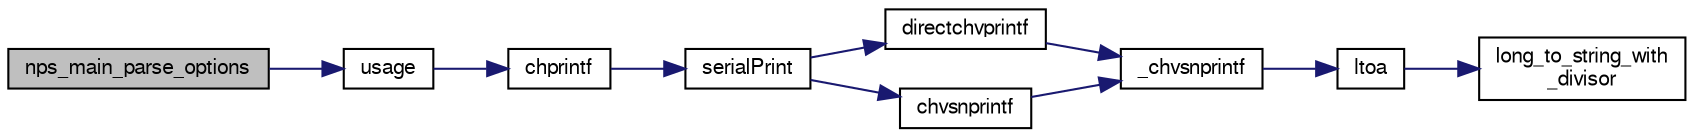 digraph "nps_main_parse_options"
{
  edge [fontname="FreeSans",fontsize="10",labelfontname="FreeSans",labelfontsize="10"];
  node [fontname="FreeSans",fontsize="10",shape=record];
  rankdir="LR";
  Node1 [label="nps_main_parse_options",height=0.2,width=0.4,color="black", fillcolor="grey75", style="filled", fontcolor="black"];
  Node1 -> Node2 [color="midnightblue",fontsize="10",style="solid",fontname="FreeSans"];
  Node2 [label="usage",height=0.2,width=0.4,color="black", fillcolor="white", style="filled",URL="$group__SHELL.html#gacb01942f228e0914fe22cd064d78a2ab"];
  Node2 -> Node3 [color="midnightblue",fontsize="10",style="solid",fontname="FreeSans"];
  Node3 [label="chprintf",height=0.2,width=0.4,color="black", fillcolor="white", style="filled",URL="$group__chprintf.html#gac84c97ff3243a8aa49289a3abc53f010"];
  Node3 -> Node4 [color="midnightblue",fontsize="10",style="solid",fontname="FreeSans"];
  Node4 [label="serialPrint",height=0.2,width=0.4,color="black", fillcolor="white", style="filled",URL="$group__chprintf.html#gad8b1843bc1a848126a7633f4aa1add5c"];
  Node4 -> Node5 [color="midnightblue",fontsize="10",style="solid",fontname="FreeSans"];
  Node5 [label="directchvprintf",height=0.2,width=0.4,color="black", fillcolor="white", style="filled",URL="$group__chprintf.html#ga6ab3aab7068a955278da45c63b02bc4d"];
  Node5 -> Node6 [color="midnightblue",fontsize="10",style="solid",fontname="FreeSans"];
  Node6 [label="_chvsnprintf",height=0.2,width=0.4,color="black", fillcolor="white", style="filled",URL="$group__chprintf.html#gaa4e64308af46238224f455c00a4fcf26",tooltip="System formatted output function. "];
  Node6 -> Node7 [color="midnightblue",fontsize="10",style="solid",fontname="FreeSans"];
  Node7 [label="ltoa",height=0.2,width=0.4,color="black", fillcolor="white", style="filled",URL="$group__chprintf.html#gac5d948ddbb98eeaf4c395f12d1673e2e"];
  Node7 -> Node8 [color="midnightblue",fontsize="10",style="solid",fontname="FreeSans"];
  Node8 [label="long_to_string_with\l_divisor",height=0.2,width=0.4,color="black", fillcolor="white", style="filled",URL="$group__chprintf.html#ga083a2bdcd3b67b7be94900e8affc57b8"];
  Node4 -> Node9 [color="midnightblue",fontsize="10",style="solid",fontname="FreeSans"];
  Node9 [label="chvsnprintf",height=0.2,width=0.4,color="black", fillcolor="white", style="filled",URL="$group__chprintf.html#ga561a2515db27520c8a995f2f2213aed4"];
  Node9 -> Node6 [color="midnightblue",fontsize="10",style="solid",fontname="FreeSans"];
}
